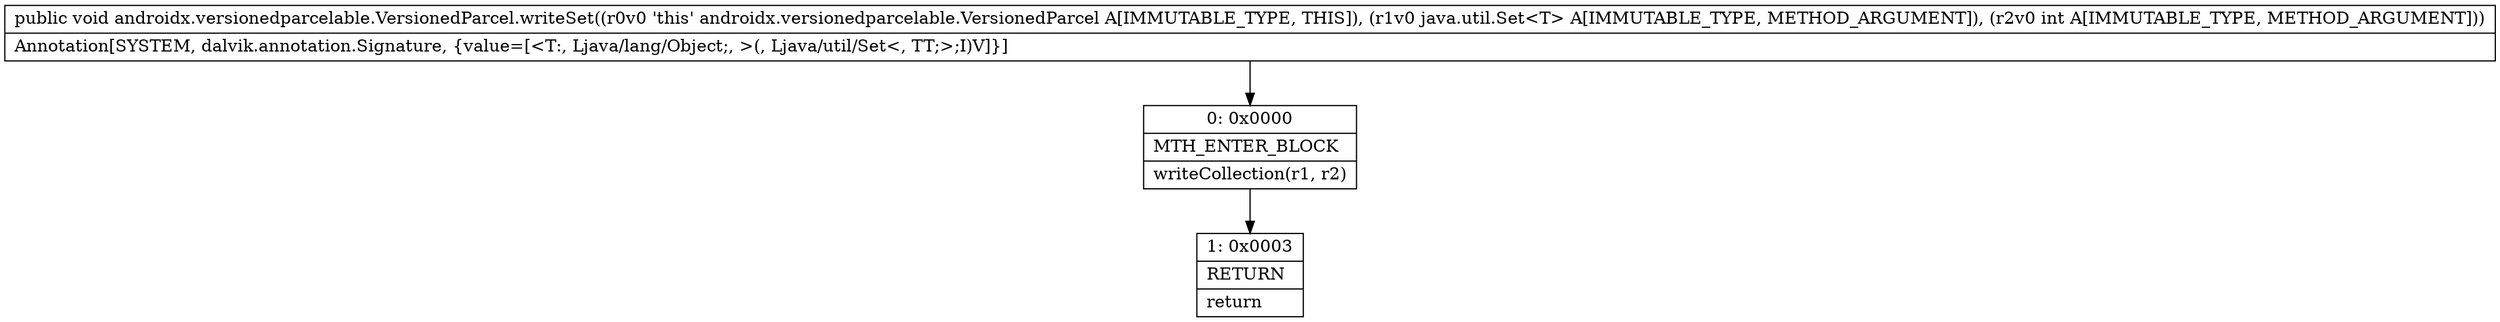 digraph "CFG forandroidx.versionedparcelable.VersionedParcel.writeSet(Ljava\/util\/Set;I)V" {
Node_0 [shape=record,label="{0\:\ 0x0000|MTH_ENTER_BLOCK\l|writeCollection(r1, r2)\l}"];
Node_1 [shape=record,label="{1\:\ 0x0003|RETURN\l|return\l}"];
MethodNode[shape=record,label="{public void androidx.versionedparcelable.VersionedParcel.writeSet((r0v0 'this' androidx.versionedparcelable.VersionedParcel A[IMMUTABLE_TYPE, THIS]), (r1v0 java.util.Set\<T\> A[IMMUTABLE_TYPE, METHOD_ARGUMENT]), (r2v0 int A[IMMUTABLE_TYPE, METHOD_ARGUMENT]))  | Annotation[SYSTEM, dalvik.annotation.Signature, \{value=[\<T:, Ljava\/lang\/Object;, \>(, Ljava\/util\/Set\<, TT;\>;I)V]\}]\l}"];
MethodNode -> Node_0;
Node_0 -> Node_1;
}

